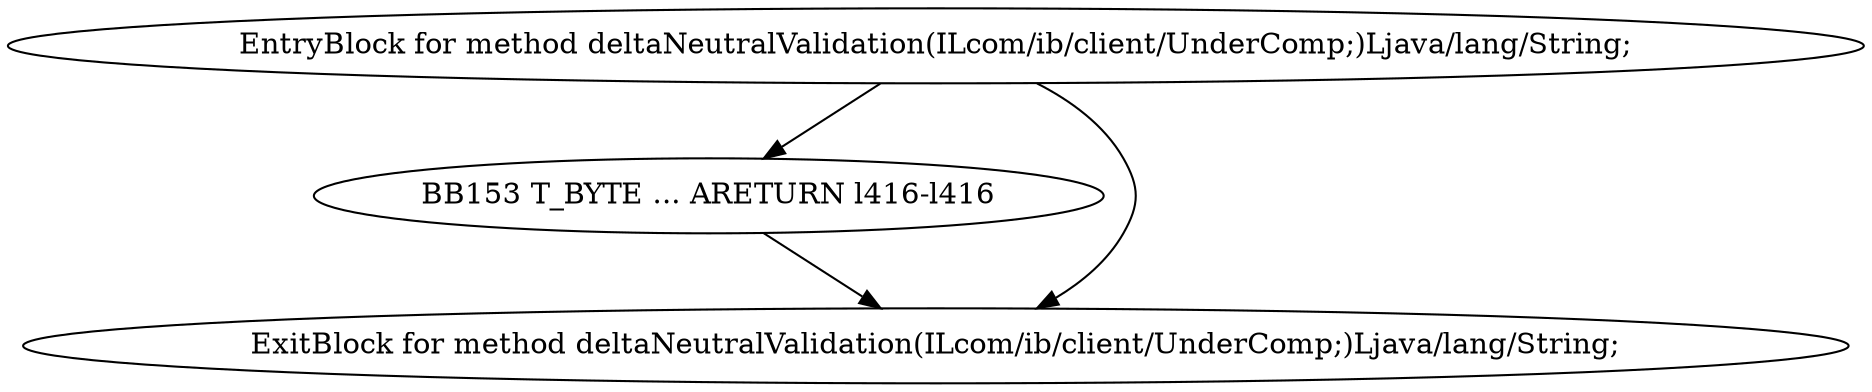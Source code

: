 digraph G {
  1 [ label="BB153 T_BYTE ... ARETURN l416-l416" ];
  2 [ label="EntryBlock for method deltaNeutralValidation(ILcom/ib/client/UnderComp;)Ljava/lang/String;" ];
  3 [ label="ExitBlock for method deltaNeutralValidation(ILcom/ib/client/UnderComp;)Ljava/lang/String;" ];
  2 -> 3 [ label="" ];
  2 -> 1 [ label="" ];
  1 -> 3 [ label="" ];
}
